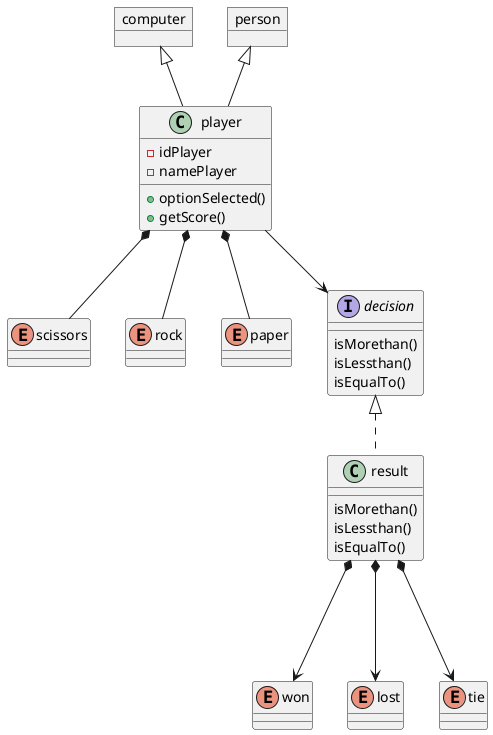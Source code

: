 @startuml

object computer
object person
enum scissors
enum rock
enum paper

class player{
-idPlayer
-namePlayer
+optionSelected()
+getScore()
}
player *-- scissors
player  *-- rock
player *-- paper

computer<|--player
person<|--player

player --> decision
enum won
enum lost
enum tie

interface decision{
isMorethan()
isLessthan()
isEqualTo()
}
class result implements decision{
isMorethan()
isLessthan()
isEqualTo()
}
result*--->won
result*--->lost
result*--->tie

@enduml